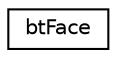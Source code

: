 digraph "Graphical Class Hierarchy"
{
  edge [fontname="Helvetica",fontsize="10",labelfontname="Helvetica",labelfontsize="10"];
  node [fontname="Helvetica",fontsize="10",shape=record];
  rankdir="LR";
  Node1 [label="btFace",height=0.2,width=0.4,color="black", fillcolor="white", style="filled",URL="$structbt_face.html"];
}
